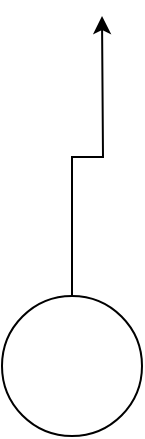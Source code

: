 <mxfile version="16.5.3" type="github"><diagram id="nawinthxchDgTYUxNHuF" name="Page-1"><mxGraphModel dx="1426" dy="794" grid="1" gridSize="10" guides="1" tooltips="1" connect="1" arrows="1" fold="1" page="1" pageScale="1" pageWidth="827" pageHeight="1169" math="0" shadow="0"><root><mxCell id="0"/><mxCell id="1" parent="0"/><mxCell id="lSdvQXGkCaP0t8FeVFsx-2" style="edgeStyle=orthogonalEdgeStyle;rounded=0;orthogonalLoop=1;jettySize=auto;html=1;" edge="1" parent="1" source="lSdvQXGkCaP0t8FeVFsx-1"><mxGeometry relative="1" as="geometry"><mxPoint x="420" y="240" as="targetPoint"/></mxGeometry></mxCell><mxCell id="lSdvQXGkCaP0t8FeVFsx-1" value="" style="ellipse;whiteSpace=wrap;html=1;aspect=fixed;" vertex="1" parent="1"><mxGeometry x="370" y="380" width="70" height="70" as="geometry"/></mxCell></root></mxGraphModel></diagram></mxfile>